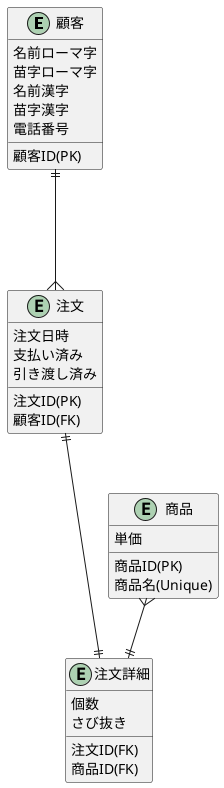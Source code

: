 @startuml
entity 顧客 {
    顧客ID(PK)
    名前ローマ字
    苗字ローマ字
    名前漢字
    苗字漢字
    電話番号
}

entity 注文 {
    注文ID(PK)
    顧客ID(FK)
    注文日時
    支払い済み
    引き渡し済み
}

entity 商品 {
    商品ID(PK)
    商品名(Unique)
    単価
}

entity 注文詳細{
    注文ID(FK)
    商品ID(FK)
    個数
    さび抜き
}
顧客 ||---{ 注文
商品 }--|| 注文詳細
注文 ||---|| 注文詳細

@enduml